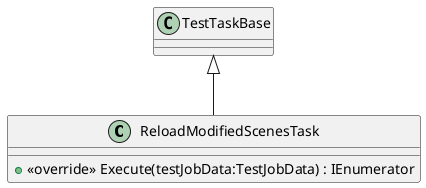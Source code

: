 @startuml
class ReloadModifiedScenesTask {
    + <<override>> Execute(testJobData:TestJobData) : IEnumerator
}
TestTaskBase <|-- ReloadModifiedScenesTask
@enduml
